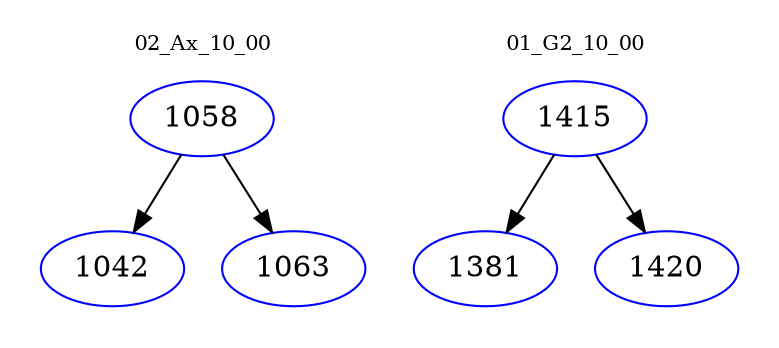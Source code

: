 digraph{
subgraph cluster_0 {
color = white
label = "02_Ax_10_00";
fontsize=10;
T0_1058 [label="1058", color="blue"]
T0_1058 -> T0_1042 [color="black"]
T0_1042 [label="1042", color="blue"]
T0_1058 -> T0_1063 [color="black"]
T0_1063 [label="1063", color="blue"]
}
subgraph cluster_1 {
color = white
label = "01_G2_10_00";
fontsize=10;
T1_1415 [label="1415", color="blue"]
T1_1415 -> T1_1381 [color="black"]
T1_1381 [label="1381", color="blue"]
T1_1415 -> T1_1420 [color="black"]
T1_1420 [label="1420", color="blue"]
}
}
